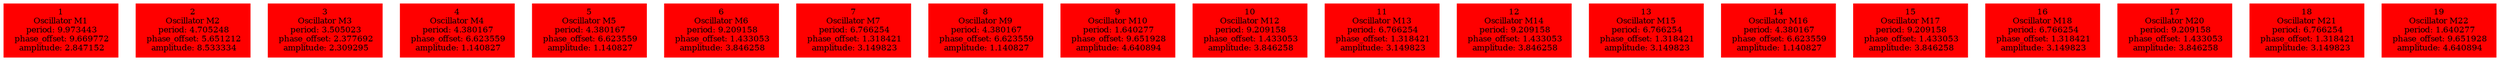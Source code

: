  digraph g{ forcelabels=true;
1 [label=<1<BR />Oscillator M1<BR /> period: 9.973443<BR /> phase_offset: 9.669772<BR /> amplitude: 2.847152>, shape=box,color=red,style=filled,fontsize=8];2 [label=<2<BR />Oscillator M2<BR /> period: 4.705248<BR /> phase_offset: 5.651212<BR /> amplitude: 8.533334>, shape=box,color=red,style=filled,fontsize=8];3 [label=<3<BR />Oscillator M3<BR /> period: 3.505023<BR /> phase_offset: 2.377692<BR /> amplitude: 2.309295>, shape=box,color=red,style=filled,fontsize=8];4 [label=<4<BR />Oscillator M4<BR /> period: 4.380167<BR /> phase_offset: 6.623559<BR /> amplitude: 1.140827>, shape=box,color=red,style=filled,fontsize=8];5 [label=<5<BR />Oscillator M5<BR /> period: 4.380167<BR /> phase_offset: 6.623559<BR /> amplitude: 1.140827>, shape=box,color=red,style=filled,fontsize=8];6 [label=<6<BR />Oscillator M6<BR /> period: 9.209158<BR /> phase_offset: 1.433053<BR /> amplitude: 3.846258>, shape=box,color=red,style=filled,fontsize=8];7 [label=<7<BR />Oscillator M7<BR /> period: 6.766254<BR /> phase_offset: 1.318421<BR /> amplitude: 3.149823>, shape=box,color=red,style=filled,fontsize=8];8 [label=<8<BR />Oscillator M9<BR /> period: 4.380167<BR /> phase_offset: 6.623559<BR /> amplitude: 1.140827>, shape=box,color=red,style=filled,fontsize=8];9 [label=<9<BR />Oscillator M10<BR /> period: 1.640277<BR /> phase_offset: 9.651928<BR /> amplitude: 4.640894>, shape=box,color=red,style=filled,fontsize=8];10 [label=<10<BR />Oscillator M12<BR /> period: 9.209158<BR /> phase_offset: 1.433053<BR /> amplitude: 3.846258>, shape=box,color=red,style=filled,fontsize=8];11 [label=<11<BR />Oscillator M13<BR /> period: 6.766254<BR /> phase_offset: 1.318421<BR /> amplitude: 3.149823>, shape=box,color=red,style=filled,fontsize=8];12 [label=<12<BR />Oscillator M14<BR /> period: 9.209158<BR /> phase_offset: 1.433053<BR /> amplitude: 3.846258>, shape=box,color=red,style=filled,fontsize=8];13 [label=<13<BR />Oscillator M15<BR /> period: 6.766254<BR /> phase_offset: 1.318421<BR /> amplitude: 3.149823>, shape=box,color=red,style=filled,fontsize=8];14 [label=<14<BR />Oscillator M16<BR /> period: 4.380167<BR /> phase_offset: 6.623559<BR /> amplitude: 1.140827>, shape=box,color=red,style=filled,fontsize=8];15 [label=<15<BR />Oscillator M17<BR /> period: 9.209158<BR /> phase_offset: 1.433053<BR /> amplitude: 3.846258>, shape=box,color=red,style=filled,fontsize=8];16 [label=<16<BR />Oscillator M18<BR /> period: 6.766254<BR /> phase_offset: 1.318421<BR /> amplitude: 3.149823>, shape=box,color=red,style=filled,fontsize=8];17 [label=<17<BR />Oscillator M20<BR /> period: 9.209158<BR /> phase_offset: 1.433053<BR /> amplitude: 3.846258>, shape=box,color=red,style=filled,fontsize=8];18 [label=<18<BR />Oscillator M21<BR /> period: 6.766254<BR /> phase_offset: 1.318421<BR /> amplitude: 3.149823>, shape=box,color=red,style=filled,fontsize=8];19 [label=<19<BR />Oscillator M22<BR /> period: 1.640277<BR /> phase_offset: 9.651928<BR /> amplitude: 4.640894>, shape=box,color=red,style=filled,fontsize=8]; }
